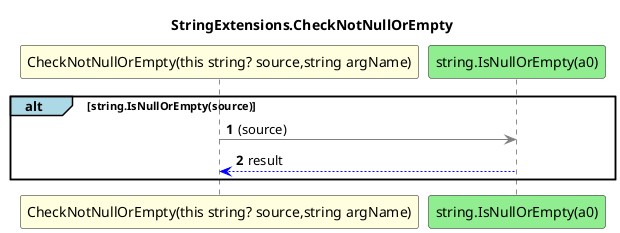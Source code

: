 @startuml StringExtensions.CheckNotNullOrEmpty
title StringExtensions.CheckNotNullOrEmpty
participant "CheckNotNullOrEmpty(this string? source,string argName)" as CheckNotNullOrEmpty_p0_p1 #LightYellow
participant "string.IsNullOrEmpty(a0)" as string_IsNullOrEmpty_a0 #LightGreen
autonumber
alt#LightBlue string.IsNullOrEmpty(source)
    CheckNotNullOrEmpty_p0_p1 -[#grey]> string_IsNullOrEmpty_a0 : (source)
    string_IsNullOrEmpty_a0 -[#blue]-> CheckNotNullOrEmpty_p0_p1 : result
end
@enduml
